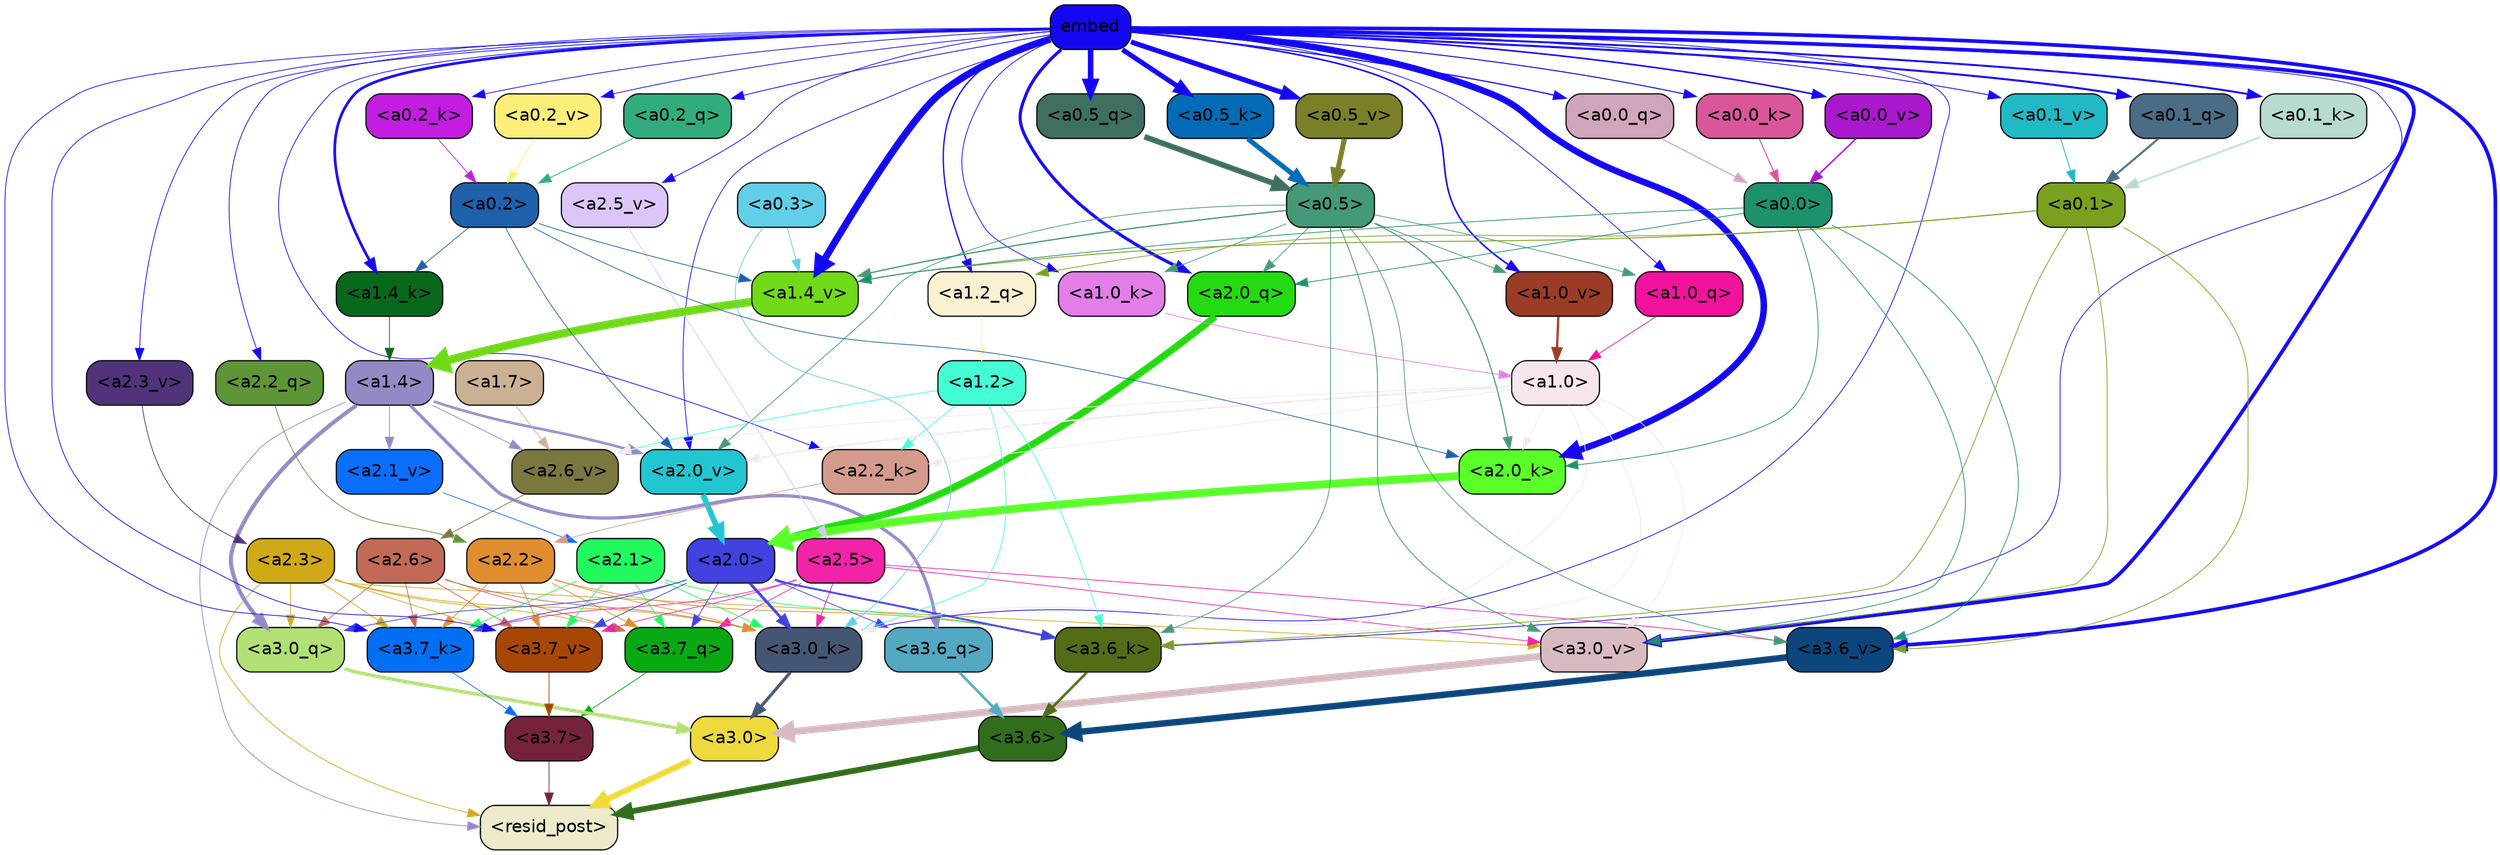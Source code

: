strict digraph "" {
	graph [bgcolor=transparent,
		layout=dot,
		overlap=false,
		splines=true
	];
	"<a3.7>"	[color=black,
		fillcolor="#75223b",
		fontname=Helvetica,
		shape=box,
		style="filled, rounded"];
	"<resid_post>"	[color=black,
		fillcolor="#edebcb",
		fontname=Helvetica,
		shape=box,
		style="filled, rounded"];
	"<a3.7>" -> "<resid_post>"	[color="#75223b",
		penwidth=0.6];
	"<a3.6>"	[color=black,
		fillcolor="#316e1b",
		fontname=Helvetica,
		shape=box,
		style="filled, rounded"];
	"<a3.6>" -> "<resid_post>"	[color="#316e1b",
		penwidth=4.753257989883423];
	"<a3.0>"	[color=black,
		fillcolor="#eeda3d",
		fontname=Helvetica,
		shape=box,
		style="filled, rounded"];
	"<a3.0>" -> "<resid_post>"	[color="#eeda3d",
		penwidth=4.90053927898407];
	"<a2.3>"	[color=black,
		fillcolor="#d0a917",
		fontname=Helvetica,
		shape=box,
		style="filled, rounded"];
	"<a2.3>" -> "<resid_post>"	[color="#d0a917",
		penwidth=0.6];
	"<a3.7_q>"	[color=black,
		fillcolor="#08a912",
		fontname=Helvetica,
		shape=box,
		style="filled, rounded"];
	"<a2.3>" -> "<a3.7_q>"	[color="#d0a917",
		penwidth=0.6];
	"<a3.0_q>"	[color=black,
		fillcolor="#b2e074",
		fontname=Helvetica,
		shape=box,
		style="filled, rounded"];
	"<a2.3>" -> "<a3.0_q>"	[color="#d0a917",
		penwidth=0.6];
	"<a3.7_k>"	[color=black,
		fillcolor="#016ff4",
		fontname=Helvetica,
		shape=box,
		style="filled, rounded"];
	"<a2.3>" -> "<a3.7_k>"	[color="#d0a917",
		penwidth=0.6];
	"<a3.0_k>"	[color=black,
		fillcolor="#445673",
		fontname=Helvetica,
		shape=box,
		style="filled, rounded"];
	"<a2.3>" -> "<a3.0_k>"	[color="#d0a917",
		penwidth=0.6];
	"<a3.7_v>"	[color=black,
		fillcolor="#a74706",
		fontname=Helvetica,
		shape=box,
		style="filled, rounded"];
	"<a2.3>" -> "<a3.7_v>"	[color="#d0a917",
		penwidth=0.6];
	"<a3.0_v>"	[color=black,
		fillcolor="#d8bac1",
		fontname=Helvetica,
		shape=box,
		style="filled, rounded"];
	"<a2.3>" -> "<a3.0_v>"	[color="#d0a917",
		penwidth=0.6];
	"<a1.4>"	[color=black,
		fillcolor="#9489c5",
		fontname=Helvetica,
		shape=box,
		style="filled, rounded"];
	"<a1.4>" -> "<resid_post>"	[color="#9489c5",
		penwidth=0.6];
	"<a3.6_q>"	[color=black,
		fillcolor="#53a9c2",
		fontname=Helvetica,
		shape=box,
		style="filled, rounded"];
	"<a1.4>" -> "<a3.6_q>"	[color="#9489c5",
		penwidth=2.6043437719345093];
	"<a1.4>" -> "<a3.0_q>"	[color="#9489c5",
		penwidth=3.2779015004634857];
	"<a2.6_v>"	[color=black,
		fillcolor="#7a773f",
		fontname=Helvetica,
		shape=box,
		style="filled, rounded"];
	"<a1.4>" -> "<a2.6_v>"	[color="#9489c5",
		penwidth=0.6];
	"<a2.1_v>"	[color=black,
		fillcolor="#0a6eff",
		fontname=Helvetica,
		shape=box,
		style="filled, rounded"];
	"<a1.4>" -> "<a2.1_v>"	[color="#9489c5",
		penwidth=0.6];
	"<a2.0_v>"	[color=black,
		fillcolor="#21c6d1",
		fontname=Helvetica,
		shape=box,
		style="filled, rounded"];
	"<a1.4>" -> "<a2.0_v>"	[color="#9489c5",
		penwidth=2.089712530374527];
	"<a3.7_q>" -> "<a3.7>"	[color="#08a912",
		penwidth=0.6];
	"<a3.6_q>" -> "<a3.6>"	[color="#53a9c2",
		penwidth=2.091020345687866];
	"<a3.0_q>" -> "<a3.0>"	[color="#b2e074",
		penwidth=2.7421876192092896];
	"<a3.7_k>" -> "<a3.7>"	[color="#016ff4",
		penwidth=0.6];
	"<a3.6_k>"	[color=black,
		fillcolor="#526d15",
		fontname=Helvetica,
		shape=box,
		style="filled, rounded"];
	"<a3.6_k>" -> "<a3.6>"	[color="#526d15",
		penwidth=2.048597991466522];
	"<a3.0_k>" -> "<a3.0>"	[color="#445673",
		penwidth=2.476402521133423];
	"<a3.7_v>" -> "<a3.7>"	[color="#a74706",
		penwidth=0.6];
	"<a3.6_v>"	[color=black,
		fillcolor="#0c467d",
		fontname=Helvetica,
		shape=box,
		style="filled, rounded"];
	"<a3.6_v>" -> "<a3.6>"	[color="#0c467d",
		penwidth=5.2550448179244995];
	"<a3.0_v>" -> "<a3.0>"	[color="#d8bac1",
		penwidth=5.652270674705505];
	"<a2.6>"	[color=black,
		fillcolor="#c26a56",
		fontname=Helvetica,
		shape=box,
		style="filled, rounded"];
	"<a2.6>" -> "<a3.7_q>"	[color="#c26a56",
		penwidth=0.6];
	"<a2.6>" -> "<a3.0_q>"	[color="#c26a56",
		penwidth=0.6];
	"<a2.6>" -> "<a3.7_k>"	[color="#c26a56",
		penwidth=0.6];
	"<a2.6>" -> "<a3.0_k>"	[color="#c26a56",
		penwidth=0.6];
	"<a2.6>" -> "<a3.7_v>"	[color="#c26a56",
		penwidth=0.6];
	"<a2.5>"	[color=black,
		fillcolor="#f123a7",
		fontname=Helvetica,
		shape=box,
		style="filled, rounded"];
	"<a2.5>" -> "<a3.7_q>"	[color="#f123a7",
		penwidth=0.6];
	"<a2.5>" -> "<a3.7_k>"	[color="#f123a7",
		penwidth=0.6];
	"<a2.5>" -> "<a3.0_k>"	[color="#f123a7",
		penwidth=0.6];
	"<a2.5>" -> "<a3.7_v>"	[color="#f123a7",
		penwidth=0.6];
	"<a2.5>" -> "<a3.6_v>"	[color="#f123a7",
		penwidth=0.6];
	"<a2.5>" -> "<a3.0_v>"	[color="#f123a7",
		penwidth=0.6];
	"<a2.2>"	[color=black,
		fillcolor="#df8d2e",
		fontname=Helvetica,
		shape=box,
		style="filled, rounded"];
	"<a2.2>" -> "<a3.7_q>"	[color="#df8d2e",
		penwidth=0.6];
	"<a2.2>" -> "<a3.7_k>"	[color="#df8d2e",
		penwidth=0.6];
	"<a2.2>" -> "<a3.6_k>"	[color="#df8d2e",
		penwidth=0.6];
	"<a2.2>" -> "<a3.0_k>"	[color="#df8d2e",
		penwidth=0.6];
	"<a2.2>" -> "<a3.7_v>"	[color="#df8d2e",
		penwidth=0.6];
	"<a2.1>"	[color=black,
		fillcolor="#21f95f",
		fontname=Helvetica,
		shape=box,
		style="filled, rounded"];
	"<a2.1>" -> "<a3.7_q>"	[color="#21f95f",
		penwidth=0.6];
	"<a2.1>" -> "<a3.7_k>"	[color="#21f95f",
		penwidth=0.6];
	"<a2.1>" -> "<a3.6_k>"	[color="#21f95f",
		penwidth=0.6];
	"<a2.1>" -> "<a3.0_k>"	[color="#21f95f",
		penwidth=0.6];
	"<a2.1>" -> "<a3.7_v>"	[color="#21f95f",
		penwidth=0.6];
	"<a2.0>"	[color=black,
		fillcolor="#4142df",
		fontname=Helvetica,
		shape=box,
		style="filled, rounded"];
	"<a2.0>" -> "<a3.7_q>"	[color="#4142df",
		penwidth=0.6];
	"<a2.0>" -> "<a3.6_q>"	[color="#4142df",
		penwidth=0.6];
	"<a2.0>" -> "<a3.0_q>"	[color="#4142df",
		penwidth=0.6];
	"<a2.0>" -> "<a3.7_k>"	[color="#4142df",
		penwidth=0.6];
	"<a2.0>" -> "<a3.6_k>"	[color="#4142df",
		penwidth=1.5290023684501648];
	"<a2.0>" -> "<a3.0_k>"	[color="#4142df",
		penwidth=2.2551413774490356];
	"<a2.0>" -> "<a3.7_v>"	[color="#4142df",
		penwidth=0.6];
	embed	[color=black,
		fillcolor="#1408f3",
		fontname=Helvetica,
		shape=box,
		style="filled, rounded"];
	embed -> "<a3.7_k>"	[color="#1408f3",
		penwidth=0.6];
	embed -> "<a3.6_k>"	[color="#1408f3",
		penwidth=0.6];
	embed -> "<a3.0_k>"	[color="#1408f3",
		penwidth=0.6];
	embed -> "<a3.7_v>"	[color="#1408f3",
		penwidth=0.6];
	embed -> "<a3.6_v>"	[color="#1408f3",
		penwidth=2.9556376338005066];
	embed -> "<a3.0_v>"	[color="#1408f3",
		penwidth=2.972973108291626];
	"<a2.2_q>"	[color=black,
		fillcolor="#5e9536",
		fontname=Helvetica,
		shape=box,
		style="filled, rounded"];
	embed -> "<a2.2_q>"	[color="#1408f3",
		penwidth=0.6];
	"<a2.0_q>"	[color=black,
		fillcolor="#24db11",
		fontname=Helvetica,
		shape=box,
		style="filled, rounded"];
	embed -> "<a2.0_q>"	[color="#1408f3",
		penwidth=2.540744114667177];
	"<a2.2_k>"	[color=black,
		fillcolor="#d49b8d",
		fontname=Helvetica,
		shape=box,
		style="filled, rounded"];
	embed -> "<a2.2_k>"	[color="#1408f3",
		penwidth=0.6];
	"<a2.0_k>"	[color=black,
		fillcolor="#5aff2a",
		fontname=Helvetica,
		shape=box,
		style="filled, rounded"];
	embed -> "<a2.0_k>"	[color="#1408f3",
		penwidth=5.233989953994751];
	"<a2.5_v>"	[color=black,
		fillcolor="#dcc6f9",
		fontname=Helvetica,
		shape=box,
		style="filled, rounded"];
	embed -> "<a2.5_v>"	[color="#1408f3",
		penwidth=0.6];
	"<a2.3_v>"	[color=black,
		fillcolor="#50337a",
		fontname=Helvetica,
		shape=box,
		style="filled, rounded"];
	embed -> "<a2.3_v>"	[color="#1408f3",
		penwidth=0.6];
	embed -> "<a2.0_v>"	[color="#1408f3",
		penwidth=0.6];
	"<a1.2_q>"	[color=black,
		fillcolor="#faf1d3",
		fontname=Helvetica,
		shape=box,
		style="filled, rounded"];
	embed -> "<a1.2_q>"	[color="#1408f3",
		penwidth=1.0232882499694824];
	"<a1.0_q>"	[color=black,
		fillcolor="#f2129d",
		fontname=Helvetica,
		shape=box,
		style="filled, rounded"];
	embed -> "<a1.0_q>"	[color="#1408f3",
		penwidth=0.6];
	"<a1.4_k>"	[color=black,
		fillcolor="#08691c",
		fontname=Helvetica,
		shape=box,
		style="filled, rounded"];
	embed -> "<a1.4_k>"	[color="#1408f3",
		penwidth=2.181154489517212];
	"<a1.0_k>"	[color=black,
		fillcolor="#e37ee8",
		fontname=Helvetica,
		shape=box,
		style="filled, rounded"];
	embed -> "<a1.0_k>"	[color="#1408f3",
		penwidth=0.6];
	"<a1.4_v>"	[color=black,
		fillcolor="#70d918",
		fontname=Helvetica,
		shape=box,
		style="filled, rounded"];
	embed -> "<a1.4_v>"	[color="#1408f3",
		penwidth=5.707561254501343];
	"<a1.0_v>"	[color=black,
		fillcolor="#9b3c26",
		fontname=Helvetica,
		shape=box,
		style="filled, rounded"];
	embed -> "<a1.0_v>"	[color="#1408f3",
		penwidth=1.26310396194458];
	"<a0.5_q>"	[color=black,
		fillcolor="#3e6f62",
		fontname=Helvetica,
		shape=box,
		style="filled, rounded"];
	embed -> "<a0.5_q>"	[color="#1408f3",
		penwidth=4.493734657764435];
	"<a0.2_q>"	[color=black,
		fillcolor="#31ad7d",
		fontname=Helvetica,
		shape=box,
		style="filled, rounded"];
	embed -> "<a0.2_q>"	[color="#1408f3",
		penwidth=0.650632381439209];
	"<a0.1_q>"	[color=black,
		fillcolor="#4a6c84",
		fontname=Helvetica,
		shape=box,
		style="filled, rounded"];
	embed -> "<a0.1_q>"	[color="#1408f3",
		penwidth=1.6614494323730469];
	"<a0.0_q>"	[color=black,
		fillcolor="#d1a5bc",
		fontname=Helvetica,
		shape=box,
		style="filled, rounded"];
	embed -> "<a0.0_q>"	[color="#1408f3",
		penwidth=0.9274449348449707];
	"<a0.5_k>"	[color=black,
		fillcolor="#046bb7",
		fontname=Helvetica,
		shape=box,
		style="filled, rounded"];
	embed -> "<a0.5_k>"	[color="#1408f3",
		penwidth=3.9719181060791016];
	"<a0.2_k>"	[color=black,
		fillcolor="#c21de0",
		fontname=Helvetica,
		shape=box,
		style="filled, rounded"];
	embed -> "<a0.2_k>"	[color="#1408f3",
		penwidth=0.6];
	"<a0.1_k>"	[color=black,
		fillcolor="#b7dbcd",
		fontname=Helvetica,
		shape=box,
		style="filled, rounded"];
	embed -> "<a0.1_k>"	[color="#1408f3",
		penwidth=1.5668344497680664];
	"<a0.0_k>"	[color=black,
		fillcolor="#da569a",
		fontname=Helvetica,
		shape=box,
		style="filled, rounded"];
	embed -> "<a0.0_k>"	[color="#1408f3",
		penwidth=0.8102378845214844];
	"<a0.5_v>"	[color=black,
		fillcolor="#7a8027",
		fontname=Helvetica,
		shape=box,
		style="filled, rounded"];
	embed -> "<a0.5_v>"	[color="#1408f3",
		penwidth=4.048895955085754];
	"<a0.2_v>"	[color=black,
		fillcolor="#fbef79",
		fontname=Helvetica,
		shape=box,
		style="filled, rounded"];
	embed -> "<a0.2_v>"	[color="#1408f3",
		penwidth=0.6];
	"<a0.1_v>"	[color=black,
		fillcolor="#21b9c6",
		fontname=Helvetica,
		shape=box,
		style="filled, rounded"];
	embed -> "<a0.1_v>"	[color="#1408f3",
		penwidth=0.685732364654541];
	"<a0.0_v>"	[color=black,
		fillcolor="#aa18ce",
		fontname=Helvetica,
		shape=box,
		style="filled, rounded"];
	embed -> "<a0.0_v>"	[color="#1408f3",
		penwidth=1.2662250995635986];
	"<a1.2>"	[color=black,
		fillcolor="#45fdd4",
		fontname=Helvetica,
		shape=box,
		style="filled, rounded"];
	"<a1.2>" -> "<a3.6_k>"	[color="#45fdd4",
		penwidth=0.6];
	"<a1.2>" -> "<a3.0_k>"	[color="#45fdd4",
		penwidth=0.6];
	"<a1.2>" -> "<a2.2_k>"	[color="#45fdd4",
		penwidth=0.6];
	"<a1.2>" -> "<a2.6_v>"	[color="#45fdd4",
		penwidth=0.6];
	"<a1.0>"	[color=black,
		fillcolor="#f8e6ef",
		fontname=Helvetica,
		shape=box,
		style="filled, rounded"];
	"<a1.0>" -> "<a3.6_k>"	[color="#f8e6ef",
		penwidth=0.6];
	"<a1.0>" -> "<a3.0_k>"	[color="#f8e6ef",
		penwidth=0.6];
	"<a1.0>" -> "<a3.0_v>"	[color="#f8e6ef",
		penwidth=0.6];
	"<a1.0>" -> "<a2.2_k>"	[color="#f8e6ef",
		penwidth=0.6];
	"<a1.0>" -> "<a2.0_k>"	[color="#f8e6ef",
		penwidth=0.6];
	"<a1.0>" -> "<a2.6_v>"	[color="#f8e6ef",
		penwidth=0.6];
	"<a1.0>" -> "<a2.0_v>"	[color="#f8e6ef",
		penwidth=1.1915444135665894];
	"<a0.5>"	[color=black,
		fillcolor="#449978",
		fontname=Helvetica,
		shape=box,
		style="filled, rounded"];
	"<a0.5>" -> "<a3.6_k>"	[color="#449978",
		penwidth=0.6];
	"<a0.5>" -> "<a3.6_v>"	[color="#449978",
		penwidth=0.6];
	"<a0.5>" -> "<a3.0_v>"	[color="#449978",
		penwidth=0.6790935099124908];
	"<a0.5>" -> "<a2.0_q>"	[color="#449978",
		penwidth=0.6];
	"<a0.5>" -> "<a2.0_k>"	[color="#449978",
		penwidth=0.8868831396102905];
	"<a0.5>" -> "<a2.0_v>"	[color="#449978",
		penwidth=0.6];
	"<a0.5>" -> "<a1.0_q>"	[color="#449978",
		penwidth=0.6];
	"<a0.5>" -> "<a1.0_k>"	[color="#449978",
		penwidth=0.6];
	"<a0.5>" -> "<a1.4_v>"	[color="#449978",
		penwidth=1.0242966413497925];
	"<a0.5>" -> "<a1.0_v>"	[color="#449978",
		penwidth=0.6];
	"<a0.1>"	[color=black,
		fillcolor="#7aa11d",
		fontname=Helvetica,
		shape=box,
		style="filled, rounded"];
	"<a0.1>" -> "<a3.6_k>"	[color="#7aa11d",
		penwidth=0.6];
	"<a0.1>" -> "<a3.6_v>"	[color="#7aa11d",
		penwidth=0.6];
	"<a0.1>" -> "<a3.0_v>"	[color="#7aa11d",
		penwidth=0.6];
	"<a0.1>" -> "<a1.2_q>"	[color="#7aa11d",
		penwidth=0.6];
	"<a0.1>" -> "<a1.4_v>"	[color="#7aa11d",
		penwidth=0.7291159629821777];
	"<a0.3>"	[color=black,
		fillcolor="#60cfe7",
		fontname=Helvetica,
		shape=box,
		style="filled, rounded"];
	"<a0.3>" -> "<a3.0_k>"	[color="#60cfe7",
		penwidth=0.6];
	"<a0.3>" -> "<a1.4_v>"	[color="#60cfe7",
		penwidth=0.6];
	"<a0.0>"	[color=black,
		fillcolor="#1d916d",
		fontname=Helvetica,
		shape=box,
		style="filled, rounded"];
	"<a0.0>" -> "<a3.6_v>"	[color="#1d916d",
		penwidth=0.6];
	"<a0.0>" -> "<a3.0_v>"	[color="#1d916d",
		penwidth=0.6];
	"<a0.0>" -> "<a2.0_q>"	[color="#1d916d",
		penwidth=0.6];
	"<a0.0>" -> "<a2.0_k>"	[color="#1d916d",
		penwidth=0.6];
	"<a0.0>" -> "<a1.4_v>"	[color="#1d916d",
		penwidth=0.6];
	"<a2.2_q>" -> "<a2.2>"	[color="#5e9536",
		penwidth=0.6];
	"<a2.0_q>" -> "<a2.0>"	[color="#24db11",
		penwidth=5.6763341426849365];
	"<a2.2_k>" -> "<a2.2>"	[color="#d49b8d",
		penwidth=0.6];
	"<a2.0_k>" -> "<a2.0>"	[color="#5aff2a",
		penwidth=6.450865745544434];
	"<a2.6_v>" -> "<a2.6>"	[color="#7a773f",
		penwidth=0.6];
	"<a2.5_v>" -> "<a2.5>"	[color="#dcc6f9",
		penwidth=0.6];
	"<a2.3_v>" -> "<a2.3>"	[color="#50337a",
		penwidth=0.6];
	"<a2.1_v>" -> "<a2.1>"	[color="#0a6eff",
		penwidth=0.6];
	"<a2.0_v>" -> "<a2.0>"	[color="#21c6d1",
		penwidth=4.569358706474304];
	"<a0.2>"	[color=black,
		fillcolor="#1f61aa",
		fontname=Helvetica,
		shape=box,
		style="filled, rounded"];
	"<a0.2>" -> "<a2.0_k>"	[color="#1f61aa",
		penwidth=0.6];
	"<a0.2>" -> "<a2.0_v>"	[color="#1f61aa",
		penwidth=0.6];
	"<a0.2>" -> "<a1.4_k>"	[color="#1f61aa",
		penwidth=0.6];
	"<a0.2>" -> "<a1.4_v>"	[color="#1f61aa",
		penwidth=0.6];
	"<a1.7>"	[color=black,
		fillcolor="#cbb094",
		fontname=Helvetica,
		shape=box,
		style="filled, rounded"];
	"<a1.7>" -> "<a2.6_v>"	[color="#cbb094",
		penwidth=0.6];
	"<a1.2_q>" -> "<a1.2>"	[color="#faf1d3",
		penwidth=0.8473789691925049];
	"<a1.0_q>" -> "<a1.0>"	[color="#f2129d",
		penwidth=0.6];
	"<a1.4_k>" -> "<a1.4>"	[color="#08691c",
		penwidth=0.6];
	"<a1.0_k>" -> "<a1.0>"	[color="#e37ee8",
		penwidth=0.6];
	"<a1.4_v>" -> "<a1.4>"	[color="#70d918",
		penwidth=6.609479665756226];
	"<a1.0_v>" -> "<a1.0>"	[color="#9b3c26",
		penwidth=1.862385869026184];
	"<a0.5_q>" -> "<a0.5>"	[color="#3e6f62",
		penwidth=4.525571644306183];
	"<a0.2_q>" -> "<a0.2>"	[color="#31ad7d",
		penwidth=0.650632381439209];
	"<a0.1_q>" -> "<a0.1>"	[color="#4a6c84",
		penwidth=1.6614570617675781];
	"<a0.0_q>" -> "<a0.0>"	[color="#d1a5bc",
		penwidth=0.9274430274963379];
	"<a0.5_k>" -> "<a0.5>"	[color="#046bb7",
		penwidth=3.994816780090332];
	"<a0.2_k>" -> "<a0.2>"	[color="#c21de0",
		penwidth=0.6];
	"<a0.1_k>" -> "<a0.1>"	[color="#b7dbcd",
		penwidth=1.5859735012054443];
	"<a0.0_k>" -> "<a0.0>"	[color="#da569a",
		penwidth=0.8134422302246094];
	"<a0.5_v>" -> "<a0.5>"	[color="#7a8027",
		penwidth=4.101986527442932];
	"<a0.2_v>" -> "<a0.2>"	[color="#fbef79",
		penwidth=0.6];
	"<a0.1_v>" -> "<a0.1>"	[color="#21b9c6",
		penwidth=0.6931805610656738];
	"<a0.0_v>" -> "<a0.0>"	[color="#aa18ce",
		penwidth=1.2705905437469482];
}
